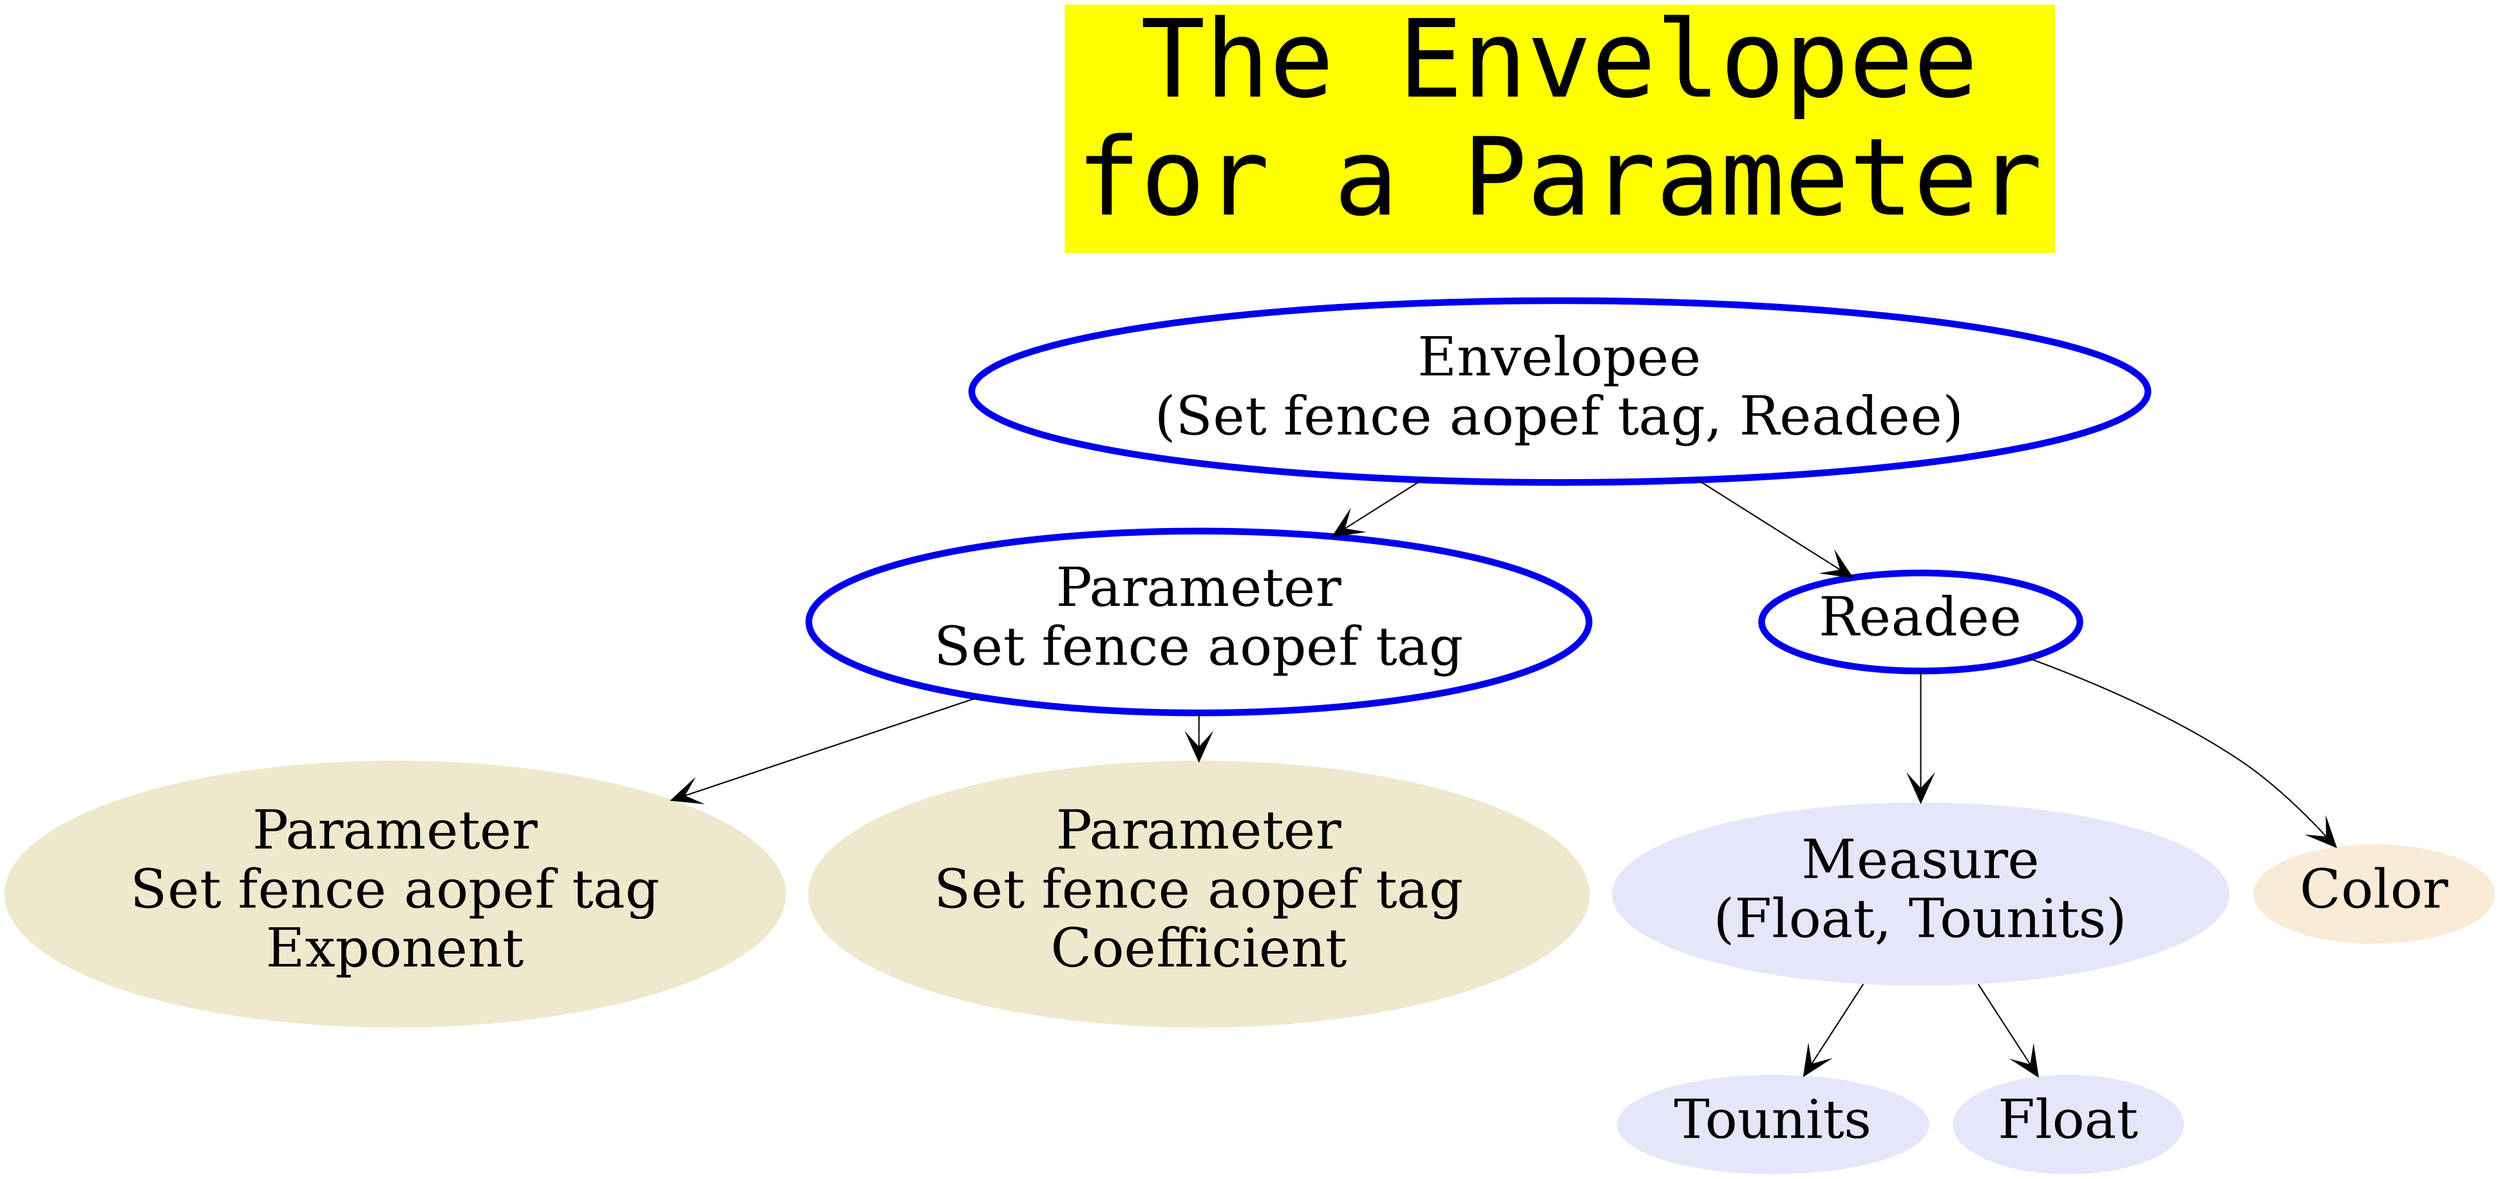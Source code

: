 digraph Frames {
                size="40,15";
                edge [arrowhead = "vee", arrowsize = "2.0", style="solid", taillabel = ""];
		node [fontsize=40];		

  Title [
  	label = "The Envelopee\nfor a Parameter", fontsize=80, shape=box, fontname=Courier, color=yellow, style=filled
  ];

  "Envelopee\n(Set fence aopef tag, Readee)" [color=blue2, style="setlinewidth(5)"];
  "Parameter\nSet fence aopef tag" [color=blue2, style="setlinewidth(5)"];
  "Parameter\nSet fence aopef tag\nExponent" [color=cornsilk2, style=filled];
  "Parameter\nSet fence aopef tag\nCoefficient" [color=cornsilk2, style=filled];		   
  "Readee" [color=blue2, style="setlinewidth(5)"];
  "Measure\n(Float, Tounits)" [color=lavender, style=filled];
  "Tounits" [color=lavender, style=filled];
  "Float" [color=lavender, style=filled];
  "Color" [color=antiquewhite, style=filled];

  Title -> "Envelopee\n(Set fence aopef tag, Readee)" [ style="invis", width = 5];

	"Envelopee\n(Set fence aopef tag, Readee)" ->	"Parameter\nSet fence aopef tag";
	"Envelopee\n(Set fence aopef tag, Readee)" ->	"Readee";
	"Parameter\nSet fence aopef tag" -> "Parameter\nSet fence aopef tag\nExponent";		   
	"Parameter\nSet fence aopef tag" -> "Parameter\nSet fence aopef tag\nCoefficient";		   
	"Readee" ->	"Measure\n(Float, Tounits)";
	"Readee" ->	"Color";
	"Measure\n(Float, Tounits)" ->	"Float";
	"Measure\n(Float, Tounits)" ->	"Tounits";
	

}

